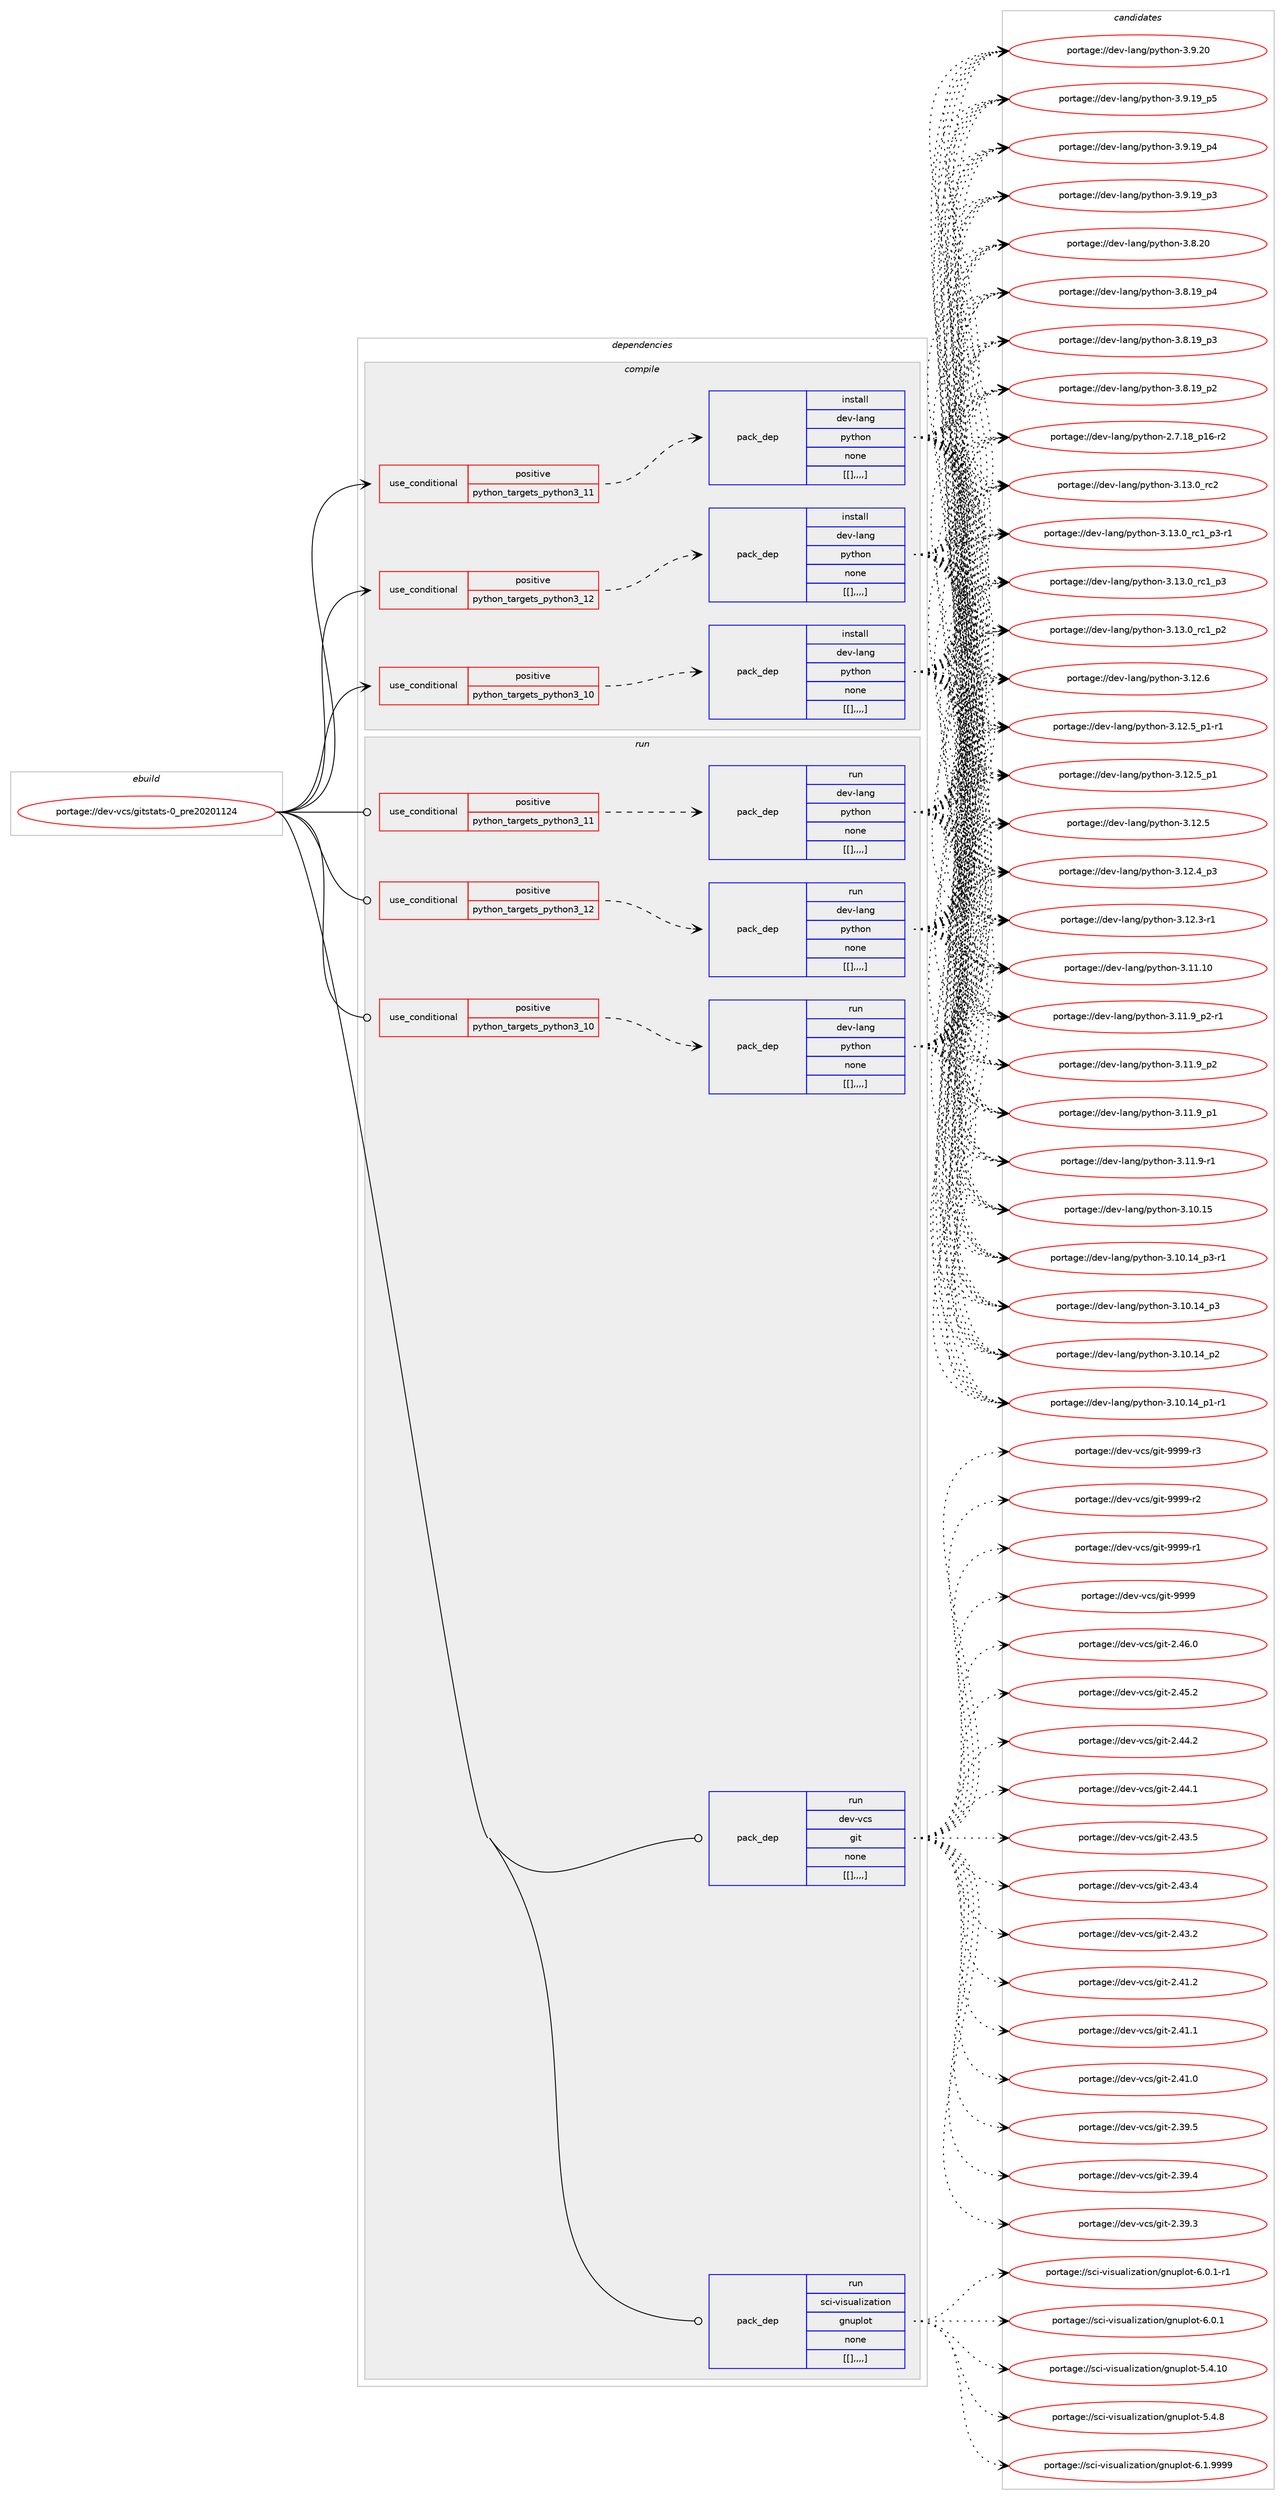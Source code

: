digraph prolog {

# *************
# Graph options
# *************

newrank=true;
concentrate=true;
compound=true;
graph [rankdir=LR,fontname=Helvetica,fontsize=10,ranksep=1.5];#, ranksep=2.5, nodesep=0.2];
edge  [arrowhead=vee];
node  [fontname=Helvetica,fontsize=10];

# **********
# The ebuild
# **********

subgraph cluster_leftcol {
color=gray;
label=<<i>ebuild</i>>;
id [label="portage://dev-vcs/gitstats-0_pre20201124", color=red, width=4, href="../dev-vcs/gitstats-0_pre20201124.svg"];
}

# ****************
# The dependencies
# ****************

subgraph cluster_midcol {
color=gray;
label=<<i>dependencies</i>>;
subgraph cluster_compile {
fillcolor="#eeeeee";
style=filled;
label=<<i>compile</i>>;
subgraph cond64344 {
dependency226435 [label=<<TABLE BORDER="0" CELLBORDER="1" CELLSPACING="0" CELLPADDING="4"><TR><TD ROWSPAN="3" CELLPADDING="10">use_conditional</TD></TR><TR><TD>positive</TD></TR><TR><TD>python_targets_python3_10</TD></TR></TABLE>>, shape=none, color=red];
subgraph pack160636 {
dependency226436 [label=<<TABLE BORDER="0" CELLBORDER="1" CELLSPACING="0" CELLPADDING="4" WIDTH="220"><TR><TD ROWSPAN="6" CELLPADDING="30">pack_dep</TD></TR><TR><TD WIDTH="110">install</TD></TR><TR><TD>dev-lang</TD></TR><TR><TD>python</TD></TR><TR><TD>none</TD></TR><TR><TD>[[],,,,]</TD></TR></TABLE>>, shape=none, color=blue];
}
dependency226435:e -> dependency226436:w [weight=20,style="dashed",arrowhead="vee"];
}
id:e -> dependency226435:w [weight=20,style="solid",arrowhead="vee"];
subgraph cond64345 {
dependency226437 [label=<<TABLE BORDER="0" CELLBORDER="1" CELLSPACING="0" CELLPADDING="4"><TR><TD ROWSPAN="3" CELLPADDING="10">use_conditional</TD></TR><TR><TD>positive</TD></TR><TR><TD>python_targets_python3_11</TD></TR></TABLE>>, shape=none, color=red];
subgraph pack160637 {
dependency226438 [label=<<TABLE BORDER="0" CELLBORDER="1" CELLSPACING="0" CELLPADDING="4" WIDTH="220"><TR><TD ROWSPAN="6" CELLPADDING="30">pack_dep</TD></TR><TR><TD WIDTH="110">install</TD></TR><TR><TD>dev-lang</TD></TR><TR><TD>python</TD></TR><TR><TD>none</TD></TR><TR><TD>[[],,,,]</TD></TR></TABLE>>, shape=none, color=blue];
}
dependency226437:e -> dependency226438:w [weight=20,style="dashed",arrowhead="vee"];
}
id:e -> dependency226437:w [weight=20,style="solid",arrowhead="vee"];
subgraph cond64346 {
dependency226439 [label=<<TABLE BORDER="0" CELLBORDER="1" CELLSPACING="0" CELLPADDING="4"><TR><TD ROWSPAN="3" CELLPADDING="10">use_conditional</TD></TR><TR><TD>positive</TD></TR><TR><TD>python_targets_python3_12</TD></TR></TABLE>>, shape=none, color=red];
subgraph pack160638 {
dependency226440 [label=<<TABLE BORDER="0" CELLBORDER="1" CELLSPACING="0" CELLPADDING="4" WIDTH="220"><TR><TD ROWSPAN="6" CELLPADDING="30">pack_dep</TD></TR><TR><TD WIDTH="110">install</TD></TR><TR><TD>dev-lang</TD></TR><TR><TD>python</TD></TR><TR><TD>none</TD></TR><TR><TD>[[],,,,]</TD></TR></TABLE>>, shape=none, color=blue];
}
dependency226439:e -> dependency226440:w [weight=20,style="dashed",arrowhead="vee"];
}
id:e -> dependency226439:w [weight=20,style="solid",arrowhead="vee"];
}
subgraph cluster_compileandrun {
fillcolor="#eeeeee";
style=filled;
label=<<i>compile and run</i>>;
}
subgraph cluster_run {
fillcolor="#eeeeee";
style=filled;
label=<<i>run</i>>;
subgraph cond64347 {
dependency226441 [label=<<TABLE BORDER="0" CELLBORDER="1" CELLSPACING="0" CELLPADDING="4"><TR><TD ROWSPAN="3" CELLPADDING="10">use_conditional</TD></TR><TR><TD>positive</TD></TR><TR><TD>python_targets_python3_10</TD></TR></TABLE>>, shape=none, color=red];
subgraph pack160639 {
dependency226442 [label=<<TABLE BORDER="0" CELLBORDER="1" CELLSPACING="0" CELLPADDING="4" WIDTH="220"><TR><TD ROWSPAN="6" CELLPADDING="30">pack_dep</TD></TR><TR><TD WIDTH="110">run</TD></TR><TR><TD>dev-lang</TD></TR><TR><TD>python</TD></TR><TR><TD>none</TD></TR><TR><TD>[[],,,,]</TD></TR></TABLE>>, shape=none, color=blue];
}
dependency226441:e -> dependency226442:w [weight=20,style="dashed",arrowhead="vee"];
}
id:e -> dependency226441:w [weight=20,style="solid",arrowhead="odot"];
subgraph cond64348 {
dependency226443 [label=<<TABLE BORDER="0" CELLBORDER="1" CELLSPACING="0" CELLPADDING="4"><TR><TD ROWSPAN="3" CELLPADDING="10">use_conditional</TD></TR><TR><TD>positive</TD></TR><TR><TD>python_targets_python3_11</TD></TR></TABLE>>, shape=none, color=red];
subgraph pack160640 {
dependency226444 [label=<<TABLE BORDER="0" CELLBORDER="1" CELLSPACING="0" CELLPADDING="4" WIDTH="220"><TR><TD ROWSPAN="6" CELLPADDING="30">pack_dep</TD></TR><TR><TD WIDTH="110">run</TD></TR><TR><TD>dev-lang</TD></TR><TR><TD>python</TD></TR><TR><TD>none</TD></TR><TR><TD>[[],,,,]</TD></TR></TABLE>>, shape=none, color=blue];
}
dependency226443:e -> dependency226444:w [weight=20,style="dashed",arrowhead="vee"];
}
id:e -> dependency226443:w [weight=20,style="solid",arrowhead="odot"];
subgraph cond64349 {
dependency226445 [label=<<TABLE BORDER="0" CELLBORDER="1" CELLSPACING="0" CELLPADDING="4"><TR><TD ROWSPAN="3" CELLPADDING="10">use_conditional</TD></TR><TR><TD>positive</TD></TR><TR><TD>python_targets_python3_12</TD></TR></TABLE>>, shape=none, color=red];
subgraph pack160641 {
dependency226446 [label=<<TABLE BORDER="0" CELLBORDER="1" CELLSPACING="0" CELLPADDING="4" WIDTH="220"><TR><TD ROWSPAN="6" CELLPADDING="30">pack_dep</TD></TR><TR><TD WIDTH="110">run</TD></TR><TR><TD>dev-lang</TD></TR><TR><TD>python</TD></TR><TR><TD>none</TD></TR><TR><TD>[[],,,,]</TD></TR></TABLE>>, shape=none, color=blue];
}
dependency226445:e -> dependency226446:w [weight=20,style="dashed",arrowhead="vee"];
}
id:e -> dependency226445:w [weight=20,style="solid",arrowhead="odot"];
subgraph pack160642 {
dependency226447 [label=<<TABLE BORDER="0" CELLBORDER="1" CELLSPACING="0" CELLPADDING="4" WIDTH="220"><TR><TD ROWSPAN="6" CELLPADDING="30">pack_dep</TD></TR><TR><TD WIDTH="110">run</TD></TR><TR><TD>dev-vcs</TD></TR><TR><TD>git</TD></TR><TR><TD>none</TD></TR><TR><TD>[[],,,,]</TD></TR></TABLE>>, shape=none, color=blue];
}
id:e -> dependency226447:w [weight=20,style="solid",arrowhead="odot"];
subgraph pack160643 {
dependency226448 [label=<<TABLE BORDER="0" CELLBORDER="1" CELLSPACING="0" CELLPADDING="4" WIDTH="220"><TR><TD ROWSPAN="6" CELLPADDING="30">pack_dep</TD></TR><TR><TD WIDTH="110">run</TD></TR><TR><TD>sci-visualization</TD></TR><TR><TD>gnuplot</TD></TR><TR><TD>none</TD></TR><TR><TD>[[],,,,]</TD></TR></TABLE>>, shape=none, color=blue];
}
id:e -> dependency226448:w [weight=20,style="solid",arrowhead="odot"];
}
}

# **************
# The candidates
# **************

subgraph cluster_choices {
rank=same;
color=gray;
label=<<i>candidates</i>>;

subgraph choice160636 {
color=black;
nodesep=1;
choice10010111845108971101034711212111610411111045514649514648951149950 [label="portage://dev-lang/python-3.13.0_rc2", color=red, width=4,href="../dev-lang/python-3.13.0_rc2.svg"];
choice1001011184510897110103471121211161041111104551464951464895114994995112514511449 [label="portage://dev-lang/python-3.13.0_rc1_p3-r1", color=red, width=4,href="../dev-lang/python-3.13.0_rc1_p3-r1.svg"];
choice100101118451089711010347112121116104111110455146495146489511499499511251 [label="portage://dev-lang/python-3.13.0_rc1_p3", color=red, width=4,href="../dev-lang/python-3.13.0_rc1_p3.svg"];
choice100101118451089711010347112121116104111110455146495146489511499499511250 [label="portage://dev-lang/python-3.13.0_rc1_p2", color=red, width=4,href="../dev-lang/python-3.13.0_rc1_p2.svg"];
choice10010111845108971101034711212111610411111045514649504654 [label="portage://dev-lang/python-3.12.6", color=red, width=4,href="../dev-lang/python-3.12.6.svg"];
choice1001011184510897110103471121211161041111104551464950465395112494511449 [label="portage://dev-lang/python-3.12.5_p1-r1", color=red, width=4,href="../dev-lang/python-3.12.5_p1-r1.svg"];
choice100101118451089711010347112121116104111110455146495046539511249 [label="portage://dev-lang/python-3.12.5_p1", color=red, width=4,href="../dev-lang/python-3.12.5_p1.svg"];
choice10010111845108971101034711212111610411111045514649504653 [label="portage://dev-lang/python-3.12.5", color=red, width=4,href="../dev-lang/python-3.12.5.svg"];
choice100101118451089711010347112121116104111110455146495046529511251 [label="portage://dev-lang/python-3.12.4_p3", color=red, width=4,href="../dev-lang/python-3.12.4_p3.svg"];
choice100101118451089711010347112121116104111110455146495046514511449 [label="portage://dev-lang/python-3.12.3-r1", color=red, width=4,href="../dev-lang/python-3.12.3-r1.svg"];
choice1001011184510897110103471121211161041111104551464949464948 [label="portage://dev-lang/python-3.11.10", color=red, width=4,href="../dev-lang/python-3.11.10.svg"];
choice1001011184510897110103471121211161041111104551464949465795112504511449 [label="portage://dev-lang/python-3.11.9_p2-r1", color=red, width=4,href="../dev-lang/python-3.11.9_p2-r1.svg"];
choice100101118451089711010347112121116104111110455146494946579511250 [label="portage://dev-lang/python-3.11.9_p2", color=red, width=4,href="../dev-lang/python-3.11.9_p2.svg"];
choice100101118451089711010347112121116104111110455146494946579511249 [label="portage://dev-lang/python-3.11.9_p1", color=red, width=4,href="../dev-lang/python-3.11.9_p1.svg"];
choice100101118451089711010347112121116104111110455146494946574511449 [label="portage://dev-lang/python-3.11.9-r1", color=red, width=4,href="../dev-lang/python-3.11.9-r1.svg"];
choice1001011184510897110103471121211161041111104551464948464953 [label="portage://dev-lang/python-3.10.15", color=red, width=4,href="../dev-lang/python-3.10.15.svg"];
choice100101118451089711010347112121116104111110455146494846495295112514511449 [label="portage://dev-lang/python-3.10.14_p3-r1", color=red, width=4,href="../dev-lang/python-3.10.14_p3-r1.svg"];
choice10010111845108971101034711212111610411111045514649484649529511251 [label="portage://dev-lang/python-3.10.14_p3", color=red, width=4,href="../dev-lang/python-3.10.14_p3.svg"];
choice10010111845108971101034711212111610411111045514649484649529511250 [label="portage://dev-lang/python-3.10.14_p2", color=red, width=4,href="../dev-lang/python-3.10.14_p2.svg"];
choice100101118451089711010347112121116104111110455146494846495295112494511449 [label="portage://dev-lang/python-3.10.14_p1-r1", color=red, width=4,href="../dev-lang/python-3.10.14_p1-r1.svg"];
choice10010111845108971101034711212111610411111045514657465048 [label="portage://dev-lang/python-3.9.20", color=red, width=4,href="../dev-lang/python-3.9.20.svg"];
choice100101118451089711010347112121116104111110455146574649579511253 [label="portage://dev-lang/python-3.9.19_p5", color=red, width=4,href="../dev-lang/python-3.9.19_p5.svg"];
choice100101118451089711010347112121116104111110455146574649579511252 [label="portage://dev-lang/python-3.9.19_p4", color=red, width=4,href="../dev-lang/python-3.9.19_p4.svg"];
choice100101118451089711010347112121116104111110455146574649579511251 [label="portage://dev-lang/python-3.9.19_p3", color=red, width=4,href="../dev-lang/python-3.9.19_p3.svg"];
choice10010111845108971101034711212111610411111045514656465048 [label="portage://dev-lang/python-3.8.20", color=red, width=4,href="../dev-lang/python-3.8.20.svg"];
choice100101118451089711010347112121116104111110455146564649579511252 [label="portage://dev-lang/python-3.8.19_p4", color=red, width=4,href="../dev-lang/python-3.8.19_p4.svg"];
choice100101118451089711010347112121116104111110455146564649579511251 [label="portage://dev-lang/python-3.8.19_p3", color=red, width=4,href="../dev-lang/python-3.8.19_p3.svg"];
choice100101118451089711010347112121116104111110455146564649579511250 [label="portage://dev-lang/python-3.8.19_p2", color=red, width=4,href="../dev-lang/python-3.8.19_p2.svg"];
choice100101118451089711010347112121116104111110455046554649569511249544511450 [label="portage://dev-lang/python-2.7.18_p16-r2", color=red, width=4,href="../dev-lang/python-2.7.18_p16-r2.svg"];
dependency226436:e -> choice10010111845108971101034711212111610411111045514649514648951149950:w [style=dotted,weight="100"];
dependency226436:e -> choice1001011184510897110103471121211161041111104551464951464895114994995112514511449:w [style=dotted,weight="100"];
dependency226436:e -> choice100101118451089711010347112121116104111110455146495146489511499499511251:w [style=dotted,weight="100"];
dependency226436:e -> choice100101118451089711010347112121116104111110455146495146489511499499511250:w [style=dotted,weight="100"];
dependency226436:e -> choice10010111845108971101034711212111610411111045514649504654:w [style=dotted,weight="100"];
dependency226436:e -> choice1001011184510897110103471121211161041111104551464950465395112494511449:w [style=dotted,weight="100"];
dependency226436:e -> choice100101118451089711010347112121116104111110455146495046539511249:w [style=dotted,weight="100"];
dependency226436:e -> choice10010111845108971101034711212111610411111045514649504653:w [style=dotted,weight="100"];
dependency226436:e -> choice100101118451089711010347112121116104111110455146495046529511251:w [style=dotted,weight="100"];
dependency226436:e -> choice100101118451089711010347112121116104111110455146495046514511449:w [style=dotted,weight="100"];
dependency226436:e -> choice1001011184510897110103471121211161041111104551464949464948:w [style=dotted,weight="100"];
dependency226436:e -> choice1001011184510897110103471121211161041111104551464949465795112504511449:w [style=dotted,weight="100"];
dependency226436:e -> choice100101118451089711010347112121116104111110455146494946579511250:w [style=dotted,weight="100"];
dependency226436:e -> choice100101118451089711010347112121116104111110455146494946579511249:w [style=dotted,weight="100"];
dependency226436:e -> choice100101118451089711010347112121116104111110455146494946574511449:w [style=dotted,weight="100"];
dependency226436:e -> choice1001011184510897110103471121211161041111104551464948464953:w [style=dotted,weight="100"];
dependency226436:e -> choice100101118451089711010347112121116104111110455146494846495295112514511449:w [style=dotted,weight="100"];
dependency226436:e -> choice10010111845108971101034711212111610411111045514649484649529511251:w [style=dotted,weight="100"];
dependency226436:e -> choice10010111845108971101034711212111610411111045514649484649529511250:w [style=dotted,weight="100"];
dependency226436:e -> choice100101118451089711010347112121116104111110455146494846495295112494511449:w [style=dotted,weight="100"];
dependency226436:e -> choice10010111845108971101034711212111610411111045514657465048:w [style=dotted,weight="100"];
dependency226436:e -> choice100101118451089711010347112121116104111110455146574649579511253:w [style=dotted,weight="100"];
dependency226436:e -> choice100101118451089711010347112121116104111110455146574649579511252:w [style=dotted,weight="100"];
dependency226436:e -> choice100101118451089711010347112121116104111110455146574649579511251:w [style=dotted,weight="100"];
dependency226436:e -> choice10010111845108971101034711212111610411111045514656465048:w [style=dotted,weight="100"];
dependency226436:e -> choice100101118451089711010347112121116104111110455146564649579511252:w [style=dotted,weight="100"];
dependency226436:e -> choice100101118451089711010347112121116104111110455146564649579511251:w [style=dotted,weight="100"];
dependency226436:e -> choice100101118451089711010347112121116104111110455146564649579511250:w [style=dotted,weight="100"];
dependency226436:e -> choice100101118451089711010347112121116104111110455046554649569511249544511450:w [style=dotted,weight="100"];
}
subgraph choice160637 {
color=black;
nodesep=1;
choice10010111845108971101034711212111610411111045514649514648951149950 [label="portage://dev-lang/python-3.13.0_rc2", color=red, width=4,href="../dev-lang/python-3.13.0_rc2.svg"];
choice1001011184510897110103471121211161041111104551464951464895114994995112514511449 [label="portage://dev-lang/python-3.13.0_rc1_p3-r1", color=red, width=4,href="../dev-lang/python-3.13.0_rc1_p3-r1.svg"];
choice100101118451089711010347112121116104111110455146495146489511499499511251 [label="portage://dev-lang/python-3.13.0_rc1_p3", color=red, width=4,href="../dev-lang/python-3.13.0_rc1_p3.svg"];
choice100101118451089711010347112121116104111110455146495146489511499499511250 [label="portage://dev-lang/python-3.13.0_rc1_p2", color=red, width=4,href="../dev-lang/python-3.13.0_rc1_p2.svg"];
choice10010111845108971101034711212111610411111045514649504654 [label="portage://dev-lang/python-3.12.6", color=red, width=4,href="../dev-lang/python-3.12.6.svg"];
choice1001011184510897110103471121211161041111104551464950465395112494511449 [label="portage://dev-lang/python-3.12.5_p1-r1", color=red, width=4,href="../dev-lang/python-3.12.5_p1-r1.svg"];
choice100101118451089711010347112121116104111110455146495046539511249 [label="portage://dev-lang/python-3.12.5_p1", color=red, width=4,href="../dev-lang/python-3.12.5_p1.svg"];
choice10010111845108971101034711212111610411111045514649504653 [label="portage://dev-lang/python-3.12.5", color=red, width=4,href="../dev-lang/python-3.12.5.svg"];
choice100101118451089711010347112121116104111110455146495046529511251 [label="portage://dev-lang/python-3.12.4_p3", color=red, width=4,href="../dev-lang/python-3.12.4_p3.svg"];
choice100101118451089711010347112121116104111110455146495046514511449 [label="portage://dev-lang/python-3.12.3-r1", color=red, width=4,href="../dev-lang/python-3.12.3-r1.svg"];
choice1001011184510897110103471121211161041111104551464949464948 [label="portage://dev-lang/python-3.11.10", color=red, width=4,href="../dev-lang/python-3.11.10.svg"];
choice1001011184510897110103471121211161041111104551464949465795112504511449 [label="portage://dev-lang/python-3.11.9_p2-r1", color=red, width=4,href="../dev-lang/python-3.11.9_p2-r1.svg"];
choice100101118451089711010347112121116104111110455146494946579511250 [label="portage://dev-lang/python-3.11.9_p2", color=red, width=4,href="../dev-lang/python-3.11.9_p2.svg"];
choice100101118451089711010347112121116104111110455146494946579511249 [label="portage://dev-lang/python-3.11.9_p1", color=red, width=4,href="../dev-lang/python-3.11.9_p1.svg"];
choice100101118451089711010347112121116104111110455146494946574511449 [label="portage://dev-lang/python-3.11.9-r1", color=red, width=4,href="../dev-lang/python-3.11.9-r1.svg"];
choice1001011184510897110103471121211161041111104551464948464953 [label="portage://dev-lang/python-3.10.15", color=red, width=4,href="../dev-lang/python-3.10.15.svg"];
choice100101118451089711010347112121116104111110455146494846495295112514511449 [label="portage://dev-lang/python-3.10.14_p3-r1", color=red, width=4,href="../dev-lang/python-3.10.14_p3-r1.svg"];
choice10010111845108971101034711212111610411111045514649484649529511251 [label="portage://dev-lang/python-3.10.14_p3", color=red, width=4,href="../dev-lang/python-3.10.14_p3.svg"];
choice10010111845108971101034711212111610411111045514649484649529511250 [label="portage://dev-lang/python-3.10.14_p2", color=red, width=4,href="../dev-lang/python-3.10.14_p2.svg"];
choice100101118451089711010347112121116104111110455146494846495295112494511449 [label="portage://dev-lang/python-3.10.14_p1-r1", color=red, width=4,href="../dev-lang/python-3.10.14_p1-r1.svg"];
choice10010111845108971101034711212111610411111045514657465048 [label="portage://dev-lang/python-3.9.20", color=red, width=4,href="../dev-lang/python-3.9.20.svg"];
choice100101118451089711010347112121116104111110455146574649579511253 [label="portage://dev-lang/python-3.9.19_p5", color=red, width=4,href="../dev-lang/python-3.9.19_p5.svg"];
choice100101118451089711010347112121116104111110455146574649579511252 [label="portage://dev-lang/python-3.9.19_p4", color=red, width=4,href="../dev-lang/python-3.9.19_p4.svg"];
choice100101118451089711010347112121116104111110455146574649579511251 [label="portage://dev-lang/python-3.9.19_p3", color=red, width=4,href="../dev-lang/python-3.9.19_p3.svg"];
choice10010111845108971101034711212111610411111045514656465048 [label="portage://dev-lang/python-3.8.20", color=red, width=4,href="../dev-lang/python-3.8.20.svg"];
choice100101118451089711010347112121116104111110455146564649579511252 [label="portage://dev-lang/python-3.8.19_p4", color=red, width=4,href="../dev-lang/python-3.8.19_p4.svg"];
choice100101118451089711010347112121116104111110455146564649579511251 [label="portage://dev-lang/python-3.8.19_p3", color=red, width=4,href="../dev-lang/python-3.8.19_p3.svg"];
choice100101118451089711010347112121116104111110455146564649579511250 [label="portage://dev-lang/python-3.8.19_p2", color=red, width=4,href="../dev-lang/python-3.8.19_p2.svg"];
choice100101118451089711010347112121116104111110455046554649569511249544511450 [label="portage://dev-lang/python-2.7.18_p16-r2", color=red, width=4,href="../dev-lang/python-2.7.18_p16-r2.svg"];
dependency226438:e -> choice10010111845108971101034711212111610411111045514649514648951149950:w [style=dotted,weight="100"];
dependency226438:e -> choice1001011184510897110103471121211161041111104551464951464895114994995112514511449:w [style=dotted,weight="100"];
dependency226438:e -> choice100101118451089711010347112121116104111110455146495146489511499499511251:w [style=dotted,weight="100"];
dependency226438:e -> choice100101118451089711010347112121116104111110455146495146489511499499511250:w [style=dotted,weight="100"];
dependency226438:e -> choice10010111845108971101034711212111610411111045514649504654:w [style=dotted,weight="100"];
dependency226438:e -> choice1001011184510897110103471121211161041111104551464950465395112494511449:w [style=dotted,weight="100"];
dependency226438:e -> choice100101118451089711010347112121116104111110455146495046539511249:w [style=dotted,weight="100"];
dependency226438:e -> choice10010111845108971101034711212111610411111045514649504653:w [style=dotted,weight="100"];
dependency226438:e -> choice100101118451089711010347112121116104111110455146495046529511251:w [style=dotted,weight="100"];
dependency226438:e -> choice100101118451089711010347112121116104111110455146495046514511449:w [style=dotted,weight="100"];
dependency226438:e -> choice1001011184510897110103471121211161041111104551464949464948:w [style=dotted,weight="100"];
dependency226438:e -> choice1001011184510897110103471121211161041111104551464949465795112504511449:w [style=dotted,weight="100"];
dependency226438:e -> choice100101118451089711010347112121116104111110455146494946579511250:w [style=dotted,weight="100"];
dependency226438:e -> choice100101118451089711010347112121116104111110455146494946579511249:w [style=dotted,weight="100"];
dependency226438:e -> choice100101118451089711010347112121116104111110455146494946574511449:w [style=dotted,weight="100"];
dependency226438:e -> choice1001011184510897110103471121211161041111104551464948464953:w [style=dotted,weight="100"];
dependency226438:e -> choice100101118451089711010347112121116104111110455146494846495295112514511449:w [style=dotted,weight="100"];
dependency226438:e -> choice10010111845108971101034711212111610411111045514649484649529511251:w [style=dotted,weight="100"];
dependency226438:e -> choice10010111845108971101034711212111610411111045514649484649529511250:w [style=dotted,weight="100"];
dependency226438:e -> choice100101118451089711010347112121116104111110455146494846495295112494511449:w [style=dotted,weight="100"];
dependency226438:e -> choice10010111845108971101034711212111610411111045514657465048:w [style=dotted,weight="100"];
dependency226438:e -> choice100101118451089711010347112121116104111110455146574649579511253:w [style=dotted,weight="100"];
dependency226438:e -> choice100101118451089711010347112121116104111110455146574649579511252:w [style=dotted,weight="100"];
dependency226438:e -> choice100101118451089711010347112121116104111110455146574649579511251:w [style=dotted,weight="100"];
dependency226438:e -> choice10010111845108971101034711212111610411111045514656465048:w [style=dotted,weight="100"];
dependency226438:e -> choice100101118451089711010347112121116104111110455146564649579511252:w [style=dotted,weight="100"];
dependency226438:e -> choice100101118451089711010347112121116104111110455146564649579511251:w [style=dotted,weight="100"];
dependency226438:e -> choice100101118451089711010347112121116104111110455146564649579511250:w [style=dotted,weight="100"];
dependency226438:e -> choice100101118451089711010347112121116104111110455046554649569511249544511450:w [style=dotted,weight="100"];
}
subgraph choice160638 {
color=black;
nodesep=1;
choice10010111845108971101034711212111610411111045514649514648951149950 [label="portage://dev-lang/python-3.13.0_rc2", color=red, width=4,href="../dev-lang/python-3.13.0_rc2.svg"];
choice1001011184510897110103471121211161041111104551464951464895114994995112514511449 [label="portage://dev-lang/python-3.13.0_rc1_p3-r1", color=red, width=4,href="../dev-lang/python-3.13.0_rc1_p3-r1.svg"];
choice100101118451089711010347112121116104111110455146495146489511499499511251 [label="portage://dev-lang/python-3.13.0_rc1_p3", color=red, width=4,href="../dev-lang/python-3.13.0_rc1_p3.svg"];
choice100101118451089711010347112121116104111110455146495146489511499499511250 [label="portage://dev-lang/python-3.13.0_rc1_p2", color=red, width=4,href="../dev-lang/python-3.13.0_rc1_p2.svg"];
choice10010111845108971101034711212111610411111045514649504654 [label="portage://dev-lang/python-3.12.6", color=red, width=4,href="../dev-lang/python-3.12.6.svg"];
choice1001011184510897110103471121211161041111104551464950465395112494511449 [label="portage://dev-lang/python-3.12.5_p1-r1", color=red, width=4,href="../dev-lang/python-3.12.5_p1-r1.svg"];
choice100101118451089711010347112121116104111110455146495046539511249 [label="portage://dev-lang/python-3.12.5_p1", color=red, width=4,href="../dev-lang/python-3.12.5_p1.svg"];
choice10010111845108971101034711212111610411111045514649504653 [label="portage://dev-lang/python-3.12.5", color=red, width=4,href="../dev-lang/python-3.12.5.svg"];
choice100101118451089711010347112121116104111110455146495046529511251 [label="portage://dev-lang/python-3.12.4_p3", color=red, width=4,href="../dev-lang/python-3.12.4_p3.svg"];
choice100101118451089711010347112121116104111110455146495046514511449 [label="portage://dev-lang/python-3.12.3-r1", color=red, width=4,href="../dev-lang/python-3.12.3-r1.svg"];
choice1001011184510897110103471121211161041111104551464949464948 [label="portage://dev-lang/python-3.11.10", color=red, width=4,href="../dev-lang/python-3.11.10.svg"];
choice1001011184510897110103471121211161041111104551464949465795112504511449 [label="portage://dev-lang/python-3.11.9_p2-r1", color=red, width=4,href="../dev-lang/python-3.11.9_p2-r1.svg"];
choice100101118451089711010347112121116104111110455146494946579511250 [label="portage://dev-lang/python-3.11.9_p2", color=red, width=4,href="../dev-lang/python-3.11.9_p2.svg"];
choice100101118451089711010347112121116104111110455146494946579511249 [label="portage://dev-lang/python-3.11.9_p1", color=red, width=4,href="../dev-lang/python-3.11.9_p1.svg"];
choice100101118451089711010347112121116104111110455146494946574511449 [label="portage://dev-lang/python-3.11.9-r1", color=red, width=4,href="../dev-lang/python-3.11.9-r1.svg"];
choice1001011184510897110103471121211161041111104551464948464953 [label="portage://dev-lang/python-3.10.15", color=red, width=4,href="../dev-lang/python-3.10.15.svg"];
choice100101118451089711010347112121116104111110455146494846495295112514511449 [label="portage://dev-lang/python-3.10.14_p3-r1", color=red, width=4,href="../dev-lang/python-3.10.14_p3-r1.svg"];
choice10010111845108971101034711212111610411111045514649484649529511251 [label="portage://dev-lang/python-3.10.14_p3", color=red, width=4,href="../dev-lang/python-3.10.14_p3.svg"];
choice10010111845108971101034711212111610411111045514649484649529511250 [label="portage://dev-lang/python-3.10.14_p2", color=red, width=4,href="../dev-lang/python-3.10.14_p2.svg"];
choice100101118451089711010347112121116104111110455146494846495295112494511449 [label="portage://dev-lang/python-3.10.14_p1-r1", color=red, width=4,href="../dev-lang/python-3.10.14_p1-r1.svg"];
choice10010111845108971101034711212111610411111045514657465048 [label="portage://dev-lang/python-3.9.20", color=red, width=4,href="../dev-lang/python-3.9.20.svg"];
choice100101118451089711010347112121116104111110455146574649579511253 [label="portage://dev-lang/python-3.9.19_p5", color=red, width=4,href="../dev-lang/python-3.9.19_p5.svg"];
choice100101118451089711010347112121116104111110455146574649579511252 [label="portage://dev-lang/python-3.9.19_p4", color=red, width=4,href="../dev-lang/python-3.9.19_p4.svg"];
choice100101118451089711010347112121116104111110455146574649579511251 [label="portage://dev-lang/python-3.9.19_p3", color=red, width=4,href="../dev-lang/python-3.9.19_p3.svg"];
choice10010111845108971101034711212111610411111045514656465048 [label="portage://dev-lang/python-3.8.20", color=red, width=4,href="../dev-lang/python-3.8.20.svg"];
choice100101118451089711010347112121116104111110455146564649579511252 [label="portage://dev-lang/python-3.8.19_p4", color=red, width=4,href="../dev-lang/python-3.8.19_p4.svg"];
choice100101118451089711010347112121116104111110455146564649579511251 [label="portage://dev-lang/python-3.8.19_p3", color=red, width=4,href="../dev-lang/python-3.8.19_p3.svg"];
choice100101118451089711010347112121116104111110455146564649579511250 [label="portage://dev-lang/python-3.8.19_p2", color=red, width=4,href="../dev-lang/python-3.8.19_p2.svg"];
choice100101118451089711010347112121116104111110455046554649569511249544511450 [label="portage://dev-lang/python-2.7.18_p16-r2", color=red, width=4,href="../dev-lang/python-2.7.18_p16-r2.svg"];
dependency226440:e -> choice10010111845108971101034711212111610411111045514649514648951149950:w [style=dotted,weight="100"];
dependency226440:e -> choice1001011184510897110103471121211161041111104551464951464895114994995112514511449:w [style=dotted,weight="100"];
dependency226440:e -> choice100101118451089711010347112121116104111110455146495146489511499499511251:w [style=dotted,weight="100"];
dependency226440:e -> choice100101118451089711010347112121116104111110455146495146489511499499511250:w [style=dotted,weight="100"];
dependency226440:e -> choice10010111845108971101034711212111610411111045514649504654:w [style=dotted,weight="100"];
dependency226440:e -> choice1001011184510897110103471121211161041111104551464950465395112494511449:w [style=dotted,weight="100"];
dependency226440:e -> choice100101118451089711010347112121116104111110455146495046539511249:w [style=dotted,weight="100"];
dependency226440:e -> choice10010111845108971101034711212111610411111045514649504653:w [style=dotted,weight="100"];
dependency226440:e -> choice100101118451089711010347112121116104111110455146495046529511251:w [style=dotted,weight="100"];
dependency226440:e -> choice100101118451089711010347112121116104111110455146495046514511449:w [style=dotted,weight="100"];
dependency226440:e -> choice1001011184510897110103471121211161041111104551464949464948:w [style=dotted,weight="100"];
dependency226440:e -> choice1001011184510897110103471121211161041111104551464949465795112504511449:w [style=dotted,weight="100"];
dependency226440:e -> choice100101118451089711010347112121116104111110455146494946579511250:w [style=dotted,weight="100"];
dependency226440:e -> choice100101118451089711010347112121116104111110455146494946579511249:w [style=dotted,weight="100"];
dependency226440:e -> choice100101118451089711010347112121116104111110455146494946574511449:w [style=dotted,weight="100"];
dependency226440:e -> choice1001011184510897110103471121211161041111104551464948464953:w [style=dotted,weight="100"];
dependency226440:e -> choice100101118451089711010347112121116104111110455146494846495295112514511449:w [style=dotted,weight="100"];
dependency226440:e -> choice10010111845108971101034711212111610411111045514649484649529511251:w [style=dotted,weight="100"];
dependency226440:e -> choice10010111845108971101034711212111610411111045514649484649529511250:w [style=dotted,weight="100"];
dependency226440:e -> choice100101118451089711010347112121116104111110455146494846495295112494511449:w [style=dotted,weight="100"];
dependency226440:e -> choice10010111845108971101034711212111610411111045514657465048:w [style=dotted,weight="100"];
dependency226440:e -> choice100101118451089711010347112121116104111110455146574649579511253:w [style=dotted,weight="100"];
dependency226440:e -> choice100101118451089711010347112121116104111110455146574649579511252:w [style=dotted,weight="100"];
dependency226440:e -> choice100101118451089711010347112121116104111110455146574649579511251:w [style=dotted,weight="100"];
dependency226440:e -> choice10010111845108971101034711212111610411111045514656465048:w [style=dotted,weight="100"];
dependency226440:e -> choice100101118451089711010347112121116104111110455146564649579511252:w [style=dotted,weight="100"];
dependency226440:e -> choice100101118451089711010347112121116104111110455146564649579511251:w [style=dotted,weight="100"];
dependency226440:e -> choice100101118451089711010347112121116104111110455146564649579511250:w [style=dotted,weight="100"];
dependency226440:e -> choice100101118451089711010347112121116104111110455046554649569511249544511450:w [style=dotted,weight="100"];
}
subgraph choice160639 {
color=black;
nodesep=1;
choice10010111845108971101034711212111610411111045514649514648951149950 [label="portage://dev-lang/python-3.13.0_rc2", color=red, width=4,href="../dev-lang/python-3.13.0_rc2.svg"];
choice1001011184510897110103471121211161041111104551464951464895114994995112514511449 [label="portage://dev-lang/python-3.13.0_rc1_p3-r1", color=red, width=4,href="../dev-lang/python-3.13.0_rc1_p3-r1.svg"];
choice100101118451089711010347112121116104111110455146495146489511499499511251 [label="portage://dev-lang/python-3.13.0_rc1_p3", color=red, width=4,href="../dev-lang/python-3.13.0_rc1_p3.svg"];
choice100101118451089711010347112121116104111110455146495146489511499499511250 [label="portage://dev-lang/python-3.13.0_rc1_p2", color=red, width=4,href="../dev-lang/python-3.13.0_rc1_p2.svg"];
choice10010111845108971101034711212111610411111045514649504654 [label="portage://dev-lang/python-3.12.6", color=red, width=4,href="../dev-lang/python-3.12.6.svg"];
choice1001011184510897110103471121211161041111104551464950465395112494511449 [label="portage://dev-lang/python-3.12.5_p1-r1", color=red, width=4,href="../dev-lang/python-3.12.5_p1-r1.svg"];
choice100101118451089711010347112121116104111110455146495046539511249 [label="portage://dev-lang/python-3.12.5_p1", color=red, width=4,href="../dev-lang/python-3.12.5_p1.svg"];
choice10010111845108971101034711212111610411111045514649504653 [label="portage://dev-lang/python-3.12.5", color=red, width=4,href="../dev-lang/python-3.12.5.svg"];
choice100101118451089711010347112121116104111110455146495046529511251 [label="portage://dev-lang/python-3.12.4_p3", color=red, width=4,href="../dev-lang/python-3.12.4_p3.svg"];
choice100101118451089711010347112121116104111110455146495046514511449 [label="portage://dev-lang/python-3.12.3-r1", color=red, width=4,href="../dev-lang/python-3.12.3-r1.svg"];
choice1001011184510897110103471121211161041111104551464949464948 [label="portage://dev-lang/python-3.11.10", color=red, width=4,href="../dev-lang/python-3.11.10.svg"];
choice1001011184510897110103471121211161041111104551464949465795112504511449 [label="portage://dev-lang/python-3.11.9_p2-r1", color=red, width=4,href="../dev-lang/python-3.11.9_p2-r1.svg"];
choice100101118451089711010347112121116104111110455146494946579511250 [label="portage://dev-lang/python-3.11.9_p2", color=red, width=4,href="../dev-lang/python-3.11.9_p2.svg"];
choice100101118451089711010347112121116104111110455146494946579511249 [label="portage://dev-lang/python-3.11.9_p1", color=red, width=4,href="../dev-lang/python-3.11.9_p1.svg"];
choice100101118451089711010347112121116104111110455146494946574511449 [label="portage://dev-lang/python-3.11.9-r1", color=red, width=4,href="../dev-lang/python-3.11.9-r1.svg"];
choice1001011184510897110103471121211161041111104551464948464953 [label="portage://dev-lang/python-3.10.15", color=red, width=4,href="../dev-lang/python-3.10.15.svg"];
choice100101118451089711010347112121116104111110455146494846495295112514511449 [label="portage://dev-lang/python-3.10.14_p3-r1", color=red, width=4,href="../dev-lang/python-3.10.14_p3-r1.svg"];
choice10010111845108971101034711212111610411111045514649484649529511251 [label="portage://dev-lang/python-3.10.14_p3", color=red, width=4,href="../dev-lang/python-3.10.14_p3.svg"];
choice10010111845108971101034711212111610411111045514649484649529511250 [label="portage://dev-lang/python-3.10.14_p2", color=red, width=4,href="../dev-lang/python-3.10.14_p2.svg"];
choice100101118451089711010347112121116104111110455146494846495295112494511449 [label="portage://dev-lang/python-3.10.14_p1-r1", color=red, width=4,href="../dev-lang/python-3.10.14_p1-r1.svg"];
choice10010111845108971101034711212111610411111045514657465048 [label="portage://dev-lang/python-3.9.20", color=red, width=4,href="../dev-lang/python-3.9.20.svg"];
choice100101118451089711010347112121116104111110455146574649579511253 [label="portage://dev-lang/python-3.9.19_p5", color=red, width=4,href="../dev-lang/python-3.9.19_p5.svg"];
choice100101118451089711010347112121116104111110455146574649579511252 [label="portage://dev-lang/python-3.9.19_p4", color=red, width=4,href="../dev-lang/python-3.9.19_p4.svg"];
choice100101118451089711010347112121116104111110455146574649579511251 [label="portage://dev-lang/python-3.9.19_p3", color=red, width=4,href="../dev-lang/python-3.9.19_p3.svg"];
choice10010111845108971101034711212111610411111045514656465048 [label="portage://dev-lang/python-3.8.20", color=red, width=4,href="../dev-lang/python-3.8.20.svg"];
choice100101118451089711010347112121116104111110455146564649579511252 [label="portage://dev-lang/python-3.8.19_p4", color=red, width=4,href="../dev-lang/python-3.8.19_p4.svg"];
choice100101118451089711010347112121116104111110455146564649579511251 [label="portage://dev-lang/python-3.8.19_p3", color=red, width=4,href="../dev-lang/python-3.8.19_p3.svg"];
choice100101118451089711010347112121116104111110455146564649579511250 [label="portage://dev-lang/python-3.8.19_p2", color=red, width=4,href="../dev-lang/python-3.8.19_p2.svg"];
choice100101118451089711010347112121116104111110455046554649569511249544511450 [label="portage://dev-lang/python-2.7.18_p16-r2", color=red, width=4,href="../dev-lang/python-2.7.18_p16-r2.svg"];
dependency226442:e -> choice10010111845108971101034711212111610411111045514649514648951149950:w [style=dotted,weight="100"];
dependency226442:e -> choice1001011184510897110103471121211161041111104551464951464895114994995112514511449:w [style=dotted,weight="100"];
dependency226442:e -> choice100101118451089711010347112121116104111110455146495146489511499499511251:w [style=dotted,weight="100"];
dependency226442:e -> choice100101118451089711010347112121116104111110455146495146489511499499511250:w [style=dotted,weight="100"];
dependency226442:e -> choice10010111845108971101034711212111610411111045514649504654:w [style=dotted,weight="100"];
dependency226442:e -> choice1001011184510897110103471121211161041111104551464950465395112494511449:w [style=dotted,weight="100"];
dependency226442:e -> choice100101118451089711010347112121116104111110455146495046539511249:w [style=dotted,weight="100"];
dependency226442:e -> choice10010111845108971101034711212111610411111045514649504653:w [style=dotted,weight="100"];
dependency226442:e -> choice100101118451089711010347112121116104111110455146495046529511251:w [style=dotted,weight="100"];
dependency226442:e -> choice100101118451089711010347112121116104111110455146495046514511449:w [style=dotted,weight="100"];
dependency226442:e -> choice1001011184510897110103471121211161041111104551464949464948:w [style=dotted,weight="100"];
dependency226442:e -> choice1001011184510897110103471121211161041111104551464949465795112504511449:w [style=dotted,weight="100"];
dependency226442:e -> choice100101118451089711010347112121116104111110455146494946579511250:w [style=dotted,weight="100"];
dependency226442:e -> choice100101118451089711010347112121116104111110455146494946579511249:w [style=dotted,weight="100"];
dependency226442:e -> choice100101118451089711010347112121116104111110455146494946574511449:w [style=dotted,weight="100"];
dependency226442:e -> choice1001011184510897110103471121211161041111104551464948464953:w [style=dotted,weight="100"];
dependency226442:e -> choice100101118451089711010347112121116104111110455146494846495295112514511449:w [style=dotted,weight="100"];
dependency226442:e -> choice10010111845108971101034711212111610411111045514649484649529511251:w [style=dotted,weight="100"];
dependency226442:e -> choice10010111845108971101034711212111610411111045514649484649529511250:w [style=dotted,weight="100"];
dependency226442:e -> choice100101118451089711010347112121116104111110455146494846495295112494511449:w [style=dotted,weight="100"];
dependency226442:e -> choice10010111845108971101034711212111610411111045514657465048:w [style=dotted,weight="100"];
dependency226442:e -> choice100101118451089711010347112121116104111110455146574649579511253:w [style=dotted,weight="100"];
dependency226442:e -> choice100101118451089711010347112121116104111110455146574649579511252:w [style=dotted,weight="100"];
dependency226442:e -> choice100101118451089711010347112121116104111110455146574649579511251:w [style=dotted,weight="100"];
dependency226442:e -> choice10010111845108971101034711212111610411111045514656465048:w [style=dotted,weight="100"];
dependency226442:e -> choice100101118451089711010347112121116104111110455146564649579511252:w [style=dotted,weight="100"];
dependency226442:e -> choice100101118451089711010347112121116104111110455146564649579511251:w [style=dotted,weight="100"];
dependency226442:e -> choice100101118451089711010347112121116104111110455146564649579511250:w [style=dotted,weight="100"];
dependency226442:e -> choice100101118451089711010347112121116104111110455046554649569511249544511450:w [style=dotted,weight="100"];
}
subgraph choice160640 {
color=black;
nodesep=1;
choice10010111845108971101034711212111610411111045514649514648951149950 [label="portage://dev-lang/python-3.13.0_rc2", color=red, width=4,href="../dev-lang/python-3.13.0_rc2.svg"];
choice1001011184510897110103471121211161041111104551464951464895114994995112514511449 [label="portage://dev-lang/python-3.13.0_rc1_p3-r1", color=red, width=4,href="../dev-lang/python-3.13.0_rc1_p3-r1.svg"];
choice100101118451089711010347112121116104111110455146495146489511499499511251 [label="portage://dev-lang/python-3.13.0_rc1_p3", color=red, width=4,href="../dev-lang/python-3.13.0_rc1_p3.svg"];
choice100101118451089711010347112121116104111110455146495146489511499499511250 [label="portage://dev-lang/python-3.13.0_rc1_p2", color=red, width=4,href="../dev-lang/python-3.13.0_rc1_p2.svg"];
choice10010111845108971101034711212111610411111045514649504654 [label="portage://dev-lang/python-3.12.6", color=red, width=4,href="../dev-lang/python-3.12.6.svg"];
choice1001011184510897110103471121211161041111104551464950465395112494511449 [label="portage://dev-lang/python-3.12.5_p1-r1", color=red, width=4,href="../dev-lang/python-3.12.5_p1-r1.svg"];
choice100101118451089711010347112121116104111110455146495046539511249 [label="portage://dev-lang/python-3.12.5_p1", color=red, width=4,href="../dev-lang/python-3.12.5_p1.svg"];
choice10010111845108971101034711212111610411111045514649504653 [label="portage://dev-lang/python-3.12.5", color=red, width=4,href="../dev-lang/python-3.12.5.svg"];
choice100101118451089711010347112121116104111110455146495046529511251 [label="portage://dev-lang/python-3.12.4_p3", color=red, width=4,href="../dev-lang/python-3.12.4_p3.svg"];
choice100101118451089711010347112121116104111110455146495046514511449 [label="portage://dev-lang/python-3.12.3-r1", color=red, width=4,href="../dev-lang/python-3.12.3-r1.svg"];
choice1001011184510897110103471121211161041111104551464949464948 [label="portage://dev-lang/python-3.11.10", color=red, width=4,href="../dev-lang/python-3.11.10.svg"];
choice1001011184510897110103471121211161041111104551464949465795112504511449 [label="portage://dev-lang/python-3.11.9_p2-r1", color=red, width=4,href="../dev-lang/python-3.11.9_p2-r1.svg"];
choice100101118451089711010347112121116104111110455146494946579511250 [label="portage://dev-lang/python-3.11.9_p2", color=red, width=4,href="../dev-lang/python-3.11.9_p2.svg"];
choice100101118451089711010347112121116104111110455146494946579511249 [label="portage://dev-lang/python-3.11.9_p1", color=red, width=4,href="../dev-lang/python-3.11.9_p1.svg"];
choice100101118451089711010347112121116104111110455146494946574511449 [label="portage://dev-lang/python-3.11.9-r1", color=red, width=4,href="../dev-lang/python-3.11.9-r1.svg"];
choice1001011184510897110103471121211161041111104551464948464953 [label="portage://dev-lang/python-3.10.15", color=red, width=4,href="../dev-lang/python-3.10.15.svg"];
choice100101118451089711010347112121116104111110455146494846495295112514511449 [label="portage://dev-lang/python-3.10.14_p3-r1", color=red, width=4,href="../dev-lang/python-3.10.14_p3-r1.svg"];
choice10010111845108971101034711212111610411111045514649484649529511251 [label="portage://dev-lang/python-3.10.14_p3", color=red, width=4,href="../dev-lang/python-3.10.14_p3.svg"];
choice10010111845108971101034711212111610411111045514649484649529511250 [label="portage://dev-lang/python-3.10.14_p2", color=red, width=4,href="../dev-lang/python-3.10.14_p2.svg"];
choice100101118451089711010347112121116104111110455146494846495295112494511449 [label="portage://dev-lang/python-3.10.14_p1-r1", color=red, width=4,href="../dev-lang/python-3.10.14_p1-r1.svg"];
choice10010111845108971101034711212111610411111045514657465048 [label="portage://dev-lang/python-3.9.20", color=red, width=4,href="../dev-lang/python-3.9.20.svg"];
choice100101118451089711010347112121116104111110455146574649579511253 [label="portage://dev-lang/python-3.9.19_p5", color=red, width=4,href="../dev-lang/python-3.9.19_p5.svg"];
choice100101118451089711010347112121116104111110455146574649579511252 [label="portage://dev-lang/python-3.9.19_p4", color=red, width=4,href="../dev-lang/python-3.9.19_p4.svg"];
choice100101118451089711010347112121116104111110455146574649579511251 [label="portage://dev-lang/python-3.9.19_p3", color=red, width=4,href="../dev-lang/python-3.9.19_p3.svg"];
choice10010111845108971101034711212111610411111045514656465048 [label="portage://dev-lang/python-3.8.20", color=red, width=4,href="../dev-lang/python-3.8.20.svg"];
choice100101118451089711010347112121116104111110455146564649579511252 [label="portage://dev-lang/python-3.8.19_p4", color=red, width=4,href="../dev-lang/python-3.8.19_p4.svg"];
choice100101118451089711010347112121116104111110455146564649579511251 [label="portage://dev-lang/python-3.8.19_p3", color=red, width=4,href="../dev-lang/python-3.8.19_p3.svg"];
choice100101118451089711010347112121116104111110455146564649579511250 [label="portage://dev-lang/python-3.8.19_p2", color=red, width=4,href="../dev-lang/python-3.8.19_p2.svg"];
choice100101118451089711010347112121116104111110455046554649569511249544511450 [label="portage://dev-lang/python-2.7.18_p16-r2", color=red, width=4,href="../dev-lang/python-2.7.18_p16-r2.svg"];
dependency226444:e -> choice10010111845108971101034711212111610411111045514649514648951149950:w [style=dotted,weight="100"];
dependency226444:e -> choice1001011184510897110103471121211161041111104551464951464895114994995112514511449:w [style=dotted,weight="100"];
dependency226444:e -> choice100101118451089711010347112121116104111110455146495146489511499499511251:w [style=dotted,weight="100"];
dependency226444:e -> choice100101118451089711010347112121116104111110455146495146489511499499511250:w [style=dotted,weight="100"];
dependency226444:e -> choice10010111845108971101034711212111610411111045514649504654:w [style=dotted,weight="100"];
dependency226444:e -> choice1001011184510897110103471121211161041111104551464950465395112494511449:w [style=dotted,weight="100"];
dependency226444:e -> choice100101118451089711010347112121116104111110455146495046539511249:w [style=dotted,weight="100"];
dependency226444:e -> choice10010111845108971101034711212111610411111045514649504653:w [style=dotted,weight="100"];
dependency226444:e -> choice100101118451089711010347112121116104111110455146495046529511251:w [style=dotted,weight="100"];
dependency226444:e -> choice100101118451089711010347112121116104111110455146495046514511449:w [style=dotted,weight="100"];
dependency226444:e -> choice1001011184510897110103471121211161041111104551464949464948:w [style=dotted,weight="100"];
dependency226444:e -> choice1001011184510897110103471121211161041111104551464949465795112504511449:w [style=dotted,weight="100"];
dependency226444:e -> choice100101118451089711010347112121116104111110455146494946579511250:w [style=dotted,weight="100"];
dependency226444:e -> choice100101118451089711010347112121116104111110455146494946579511249:w [style=dotted,weight="100"];
dependency226444:e -> choice100101118451089711010347112121116104111110455146494946574511449:w [style=dotted,weight="100"];
dependency226444:e -> choice1001011184510897110103471121211161041111104551464948464953:w [style=dotted,weight="100"];
dependency226444:e -> choice100101118451089711010347112121116104111110455146494846495295112514511449:w [style=dotted,weight="100"];
dependency226444:e -> choice10010111845108971101034711212111610411111045514649484649529511251:w [style=dotted,weight="100"];
dependency226444:e -> choice10010111845108971101034711212111610411111045514649484649529511250:w [style=dotted,weight="100"];
dependency226444:e -> choice100101118451089711010347112121116104111110455146494846495295112494511449:w [style=dotted,weight="100"];
dependency226444:e -> choice10010111845108971101034711212111610411111045514657465048:w [style=dotted,weight="100"];
dependency226444:e -> choice100101118451089711010347112121116104111110455146574649579511253:w [style=dotted,weight="100"];
dependency226444:e -> choice100101118451089711010347112121116104111110455146574649579511252:w [style=dotted,weight="100"];
dependency226444:e -> choice100101118451089711010347112121116104111110455146574649579511251:w [style=dotted,weight="100"];
dependency226444:e -> choice10010111845108971101034711212111610411111045514656465048:w [style=dotted,weight="100"];
dependency226444:e -> choice100101118451089711010347112121116104111110455146564649579511252:w [style=dotted,weight="100"];
dependency226444:e -> choice100101118451089711010347112121116104111110455146564649579511251:w [style=dotted,weight="100"];
dependency226444:e -> choice100101118451089711010347112121116104111110455146564649579511250:w [style=dotted,weight="100"];
dependency226444:e -> choice100101118451089711010347112121116104111110455046554649569511249544511450:w [style=dotted,weight="100"];
}
subgraph choice160641 {
color=black;
nodesep=1;
choice10010111845108971101034711212111610411111045514649514648951149950 [label="portage://dev-lang/python-3.13.0_rc2", color=red, width=4,href="../dev-lang/python-3.13.0_rc2.svg"];
choice1001011184510897110103471121211161041111104551464951464895114994995112514511449 [label="portage://dev-lang/python-3.13.0_rc1_p3-r1", color=red, width=4,href="../dev-lang/python-3.13.0_rc1_p3-r1.svg"];
choice100101118451089711010347112121116104111110455146495146489511499499511251 [label="portage://dev-lang/python-3.13.0_rc1_p3", color=red, width=4,href="../dev-lang/python-3.13.0_rc1_p3.svg"];
choice100101118451089711010347112121116104111110455146495146489511499499511250 [label="portage://dev-lang/python-3.13.0_rc1_p2", color=red, width=4,href="../dev-lang/python-3.13.0_rc1_p2.svg"];
choice10010111845108971101034711212111610411111045514649504654 [label="portage://dev-lang/python-3.12.6", color=red, width=4,href="../dev-lang/python-3.12.6.svg"];
choice1001011184510897110103471121211161041111104551464950465395112494511449 [label="portage://dev-lang/python-3.12.5_p1-r1", color=red, width=4,href="../dev-lang/python-3.12.5_p1-r1.svg"];
choice100101118451089711010347112121116104111110455146495046539511249 [label="portage://dev-lang/python-3.12.5_p1", color=red, width=4,href="../dev-lang/python-3.12.5_p1.svg"];
choice10010111845108971101034711212111610411111045514649504653 [label="portage://dev-lang/python-3.12.5", color=red, width=4,href="../dev-lang/python-3.12.5.svg"];
choice100101118451089711010347112121116104111110455146495046529511251 [label="portage://dev-lang/python-3.12.4_p3", color=red, width=4,href="../dev-lang/python-3.12.4_p3.svg"];
choice100101118451089711010347112121116104111110455146495046514511449 [label="portage://dev-lang/python-3.12.3-r1", color=red, width=4,href="../dev-lang/python-3.12.3-r1.svg"];
choice1001011184510897110103471121211161041111104551464949464948 [label="portage://dev-lang/python-3.11.10", color=red, width=4,href="../dev-lang/python-3.11.10.svg"];
choice1001011184510897110103471121211161041111104551464949465795112504511449 [label="portage://dev-lang/python-3.11.9_p2-r1", color=red, width=4,href="../dev-lang/python-3.11.9_p2-r1.svg"];
choice100101118451089711010347112121116104111110455146494946579511250 [label="portage://dev-lang/python-3.11.9_p2", color=red, width=4,href="../dev-lang/python-3.11.9_p2.svg"];
choice100101118451089711010347112121116104111110455146494946579511249 [label="portage://dev-lang/python-3.11.9_p1", color=red, width=4,href="../dev-lang/python-3.11.9_p1.svg"];
choice100101118451089711010347112121116104111110455146494946574511449 [label="portage://dev-lang/python-3.11.9-r1", color=red, width=4,href="../dev-lang/python-3.11.9-r1.svg"];
choice1001011184510897110103471121211161041111104551464948464953 [label="portage://dev-lang/python-3.10.15", color=red, width=4,href="../dev-lang/python-3.10.15.svg"];
choice100101118451089711010347112121116104111110455146494846495295112514511449 [label="portage://dev-lang/python-3.10.14_p3-r1", color=red, width=4,href="../dev-lang/python-3.10.14_p3-r1.svg"];
choice10010111845108971101034711212111610411111045514649484649529511251 [label="portage://dev-lang/python-3.10.14_p3", color=red, width=4,href="../dev-lang/python-3.10.14_p3.svg"];
choice10010111845108971101034711212111610411111045514649484649529511250 [label="portage://dev-lang/python-3.10.14_p2", color=red, width=4,href="../dev-lang/python-3.10.14_p2.svg"];
choice100101118451089711010347112121116104111110455146494846495295112494511449 [label="portage://dev-lang/python-3.10.14_p1-r1", color=red, width=4,href="../dev-lang/python-3.10.14_p1-r1.svg"];
choice10010111845108971101034711212111610411111045514657465048 [label="portage://dev-lang/python-3.9.20", color=red, width=4,href="../dev-lang/python-3.9.20.svg"];
choice100101118451089711010347112121116104111110455146574649579511253 [label="portage://dev-lang/python-3.9.19_p5", color=red, width=4,href="../dev-lang/python-3.9.19_p5.svg"];
choice100101118451089711010347112121116104111110455146574649579511252 [label="portage://dev-lang/python-3.9.19_p4", color=red, width=4,href="../dev-lang/python-3.9.19_p4.svg"];
choice100101118451089711010347112121116104111110455146574649579511251 [label="portage://dev-lang/python-3.9.19_p3", color=red, width=4,href="../dev-lang/python-3.9.19_p3.svg"];
choice10010111845108971101034711212111610411111045514656465048 [label="portage://dev-lang/python-3.8.20", color=red, width=4,href="../dev-lang/python-3.8.20.svg"];
choice100101118451089711010347112121116104111110455146564649579511252 [label="portage://dev-lang/python-3.8.19_p4", color=red, width=4,href="../dev-lang/python-3.8.19_p4.svg"];
choice100101118451089711010347112121116104111110455146564649579511251 [label="portage://dev-lang/python-3.8.19_p3", color=red, width=4,href="../dev-lang/python-3.8.19_p3.svg"];
choice100101118451089711010347112121116104111110455146564649579511250 [label="portage://dev-lang/python-3.8.19_p2", color=red, width=4,href="../dev-lang/python-3.8.19_p2.svg"];
choice100101118451089711010347112121116104111110455046554649569511249544511450 [label="portage://dev-lang/python-2.7.18_p16-r2", color=red, width=4,href="../dev-lang/python-2.7.18_p16-r2.svg"];
dependency226446:e -> choice10010111845108971101034711212111610411111045514649514648951149950:w [style=dotted,weight="100"];
dependency226446:e -> choice1001011184510897110103471121211161041111104551464951464895114994995112514511449:w [style=dotted,weight="100"];
dependency226446:e -> choice100101118451089711010347112121116104111110455146495146489511499499511251:w [style=dotted,weight="100"];
dependency226446:e -> choice100101118451089711010347112121116104111110455146495146489511499499511250:w [style=dotted,weight="100"];
dependency226446:e -> choice10010111845108971101034711212111610411111045514649504654:w [style=dotted,weight="100"];
dependency226446:e -> choice1001011184510897110103471121211161041111104551464950465395112494511449:w [style=dotted,weight="100"];
dependency226446:e -> choice100101118451089711010347112121116104111110455146495046539511249:w [style=dotted,weight="100"];
dependency226446:e -> choice10010111845108971101034711212111610411111045514649504653:w [style=dotted,weight="100"];
dependency226446:e -> choice100101118451089711010347112121116104111110455146495046529511251:w [style=dotted,weight="100"];
dependency226446:e -> choice100101118451089711010347112121116104111110455146495046514511449:w [style=dotted,weight="100"];
dependency226446:e -> choice1001011184510897110103471121211161041111104551464949464948:w [style=dotted,weight="100"];
dependency226446:e -> choice1001011184510897110103471121211161041111104551464949465795112504511449:w [style=dotted,weight="100"];
dependency226446:e -> choice100101118451089711010347112121116104111110455146494946579511250:w [style=dotted,weight="100"];
dependency226446:e -> choice100101118451089711010347112121116104111110455146494946579511249:w [style=dotted,weight="100"];
dependency226446:e -> choice100101118451089711010347112121116104111110455146494946574511449:w [style=dotted,weight="100"];
dependency226446:e -> choice1001011184510897110103471121211161041111104551464948464953:w [style=dotted,weight="100"];
dependency226446:e -> choice100101118451089711010347112121116104111110455146494846495295112514511449:w [style=dotted,weight="100"];
dependency226446:e -> choice10010111845108971101034711212111610411111045514649484649529511251:w [style=dotted,weight="100"];
dependency226446:e -> choice10010111845108971101034711212111610411111045514649484649529511250:w [style=dotted,weight="100"];
dependency226446:e -> choice100101118451089711010347112121116104111110455146494846495295112494511449:w [style=dotted,weight="100"];
dependency226446:e -> choice10010111845108971101034711212111610411111045514657465048:w [style=dotted,weight="100"];
dependency226446:e -> choice100101118451089711010347112121116104111110455146574649579511253:w [style=dotted,weight="100"];
dependency226446:e -> choice100101118451089711010347112121116104111110455146574649579511252:w [style=dotted,weight="100"];
dependency226446:e -> choice100101118451089711010347112121116104111110455146574649579511251:w [style=dotted,weight="100"];
dependency226446:e -> choice10010111845108971101034711212111610411111045514656465048:w [style=dotted,weight="100"];
dependency226446:e -> choice100101118451089711010347112121116104111110455146564649579511252:w [style=dotted,weight="100"];
dependency226446:e -> choice100101118451089711010347112121116104111110455146564649579511251:w [style=dotted,weight="100"];
dependency226446:e -> choice100101118451089711010347112121116104111110455146564649579511250:w [style=dotted,weight="100"];
dependency226446:e -> choice100101118451089711010347112121116104111110455046554649569511249544511450:w [style=dotted,weight="100"];
}
subgraph choice160642 {
color=black;
nodesep=1;
choice10010111845118991154710310511645575757574511451 [label="portage://dev-vcs/git-9999-r3", color=red, width=4,href="../dev-vcs/git-9999-r3.svg"];
choice10010111845118991154710310511645575757574511450 [label="portage://dev-vcs/git-9999-r2", color=red, width=4,href="../dev-vcs/git-9999-r2.svg"];
choice10010111845118991154710310511645575757574511449 [label="portage://dev-vcs/git-9999-r1", color=red, width=4,href="../dev-vcs/git-9999-r1.svg"];
choice1001011184511899115471031051164557575757 [label="portage://dev-vcs/git-9999", color=red, width=4,href="../dev-vcs/git-9999.svg"];
choice10010111845118991154710310511645504652544648 [label="portage://dev-vcs/git-2.46.0", color=red, width=4,href="../dev-vcs/git-2.46.0.svg"];
choice10010111845118991154710310511645504652534650 [label="portage://dev-vcs/git-2.45.2", color=red, width=4,href="../dev-vcs/git-2.45.2.svg"];
choice10010111845118991154710310511645504652524650 [label="portage://dev-vcs/git-2.44.2", color=red, width=4,href="../dev-vcs/git-2.44.2.svg"];
choice10010111845118991154710310511645504652524649 [label="portage://dev-vcs/git-2.44.1", color=red, width=4,href="../dev-vcs/git-2.44.1.svg"];
choice10010111845118991154710310511645504652514653 [label="portage://dev-vcs/git-2.43.5", color=red, width=4,href="../dev-vcs/git-2.43.5.svg"];
choice10010111845118991154710310511645504652514652 [label="portage://dev-vcs/git-2.43.4", color=red, width=4,href="../dev-vcs/git-2.43.4.svg"];
choice10010111845118991154710310511645504652514650 [label="portage://dev-vcs/git-2.43.2", color=red, width=4,href="../dev-vcs/git-2.43.2.svg"];
choice10010111845118991154710310511645504652494650 [label="portage://dev-vcs/git-2.41.2", color=red, width=4,href="../dev-vcs/git-2.41.2.svg"];
choice10010111845118991154710310511645504652494649 [label="portage://dev-vcs/git-2.41.1", color=red, width=4,href="../dev-vcs/git-2.41.1.svg"];
choice10010111845118991154710310511645504652494648 [label="portage://dev-vcs/git-2.41.0", color=red, width=4,href="../dev-vcs/git-2.41.0.svg"];
choice10010111845118991154710310511645504651574653 [label="portage://dev-vcs/git-2.39.5", color=red, width=4,href="../dev-vcs/git-2.39.5.svg"];
choice10010111845118991154710310511645504651574652 [label="portage://dev-vcs/git-2.39.4", color=red, width=4,href="../dev-vcs/git-2.39.4.svg"];
choice10010111845118991154710310511645504651574651 [label="portage://dev-vcs/git-2.39.3", color=red, width=4,href="../dev-vcs/git-2.39.3.svg"];
dependency226447:e -> choice10010111845118991154710310511645575757574511451:w [style=dotted,weight="100"];
dependency226447:e -> choice10010111845118991154710310511645575757574511450:w [style=dotted,weight="100"];
dependency226447:e -> choice10010111845118991154710310511645575757574511449:w [style=dotted,weight="100"];
dependency226447:e -> choice1001011184511899115471031051164557575757:w [style=dotted,weight="100"];
dependency226447:e -> choice10010111845118991154710310511645504652544648:w [style=dotted,weight="100"];
dependency226447:e -> choice10010111845118991154710310511645504652534650:w [style=dotted,weight="100"];
dependency226447:e -> choice10010111845118991154710310511645504652524650:w [style=dotted,weight="100"];
dependency226447:e -> choice10010111845118991154710310511645504652524649:w [style=dotted,weight="100"];
dependency226447:e -> choice10010111845118991154710310511645504652514653:w [style=dotted,weight="100"];
dependency226447:e -> choice10010111845118991154710310511645504652514652:w [style=dotted,weight="100"];
dependency226447:e -> choice10010111845118991154710310511645504652514650:w [style=dotted,weight="100"];
dependency226447:e -> choice10010111845118991154710310511645504652494650:w [style=dotted,weight="100"];
dependency226447:e -> choice10010111845118991154710310511645504652494649:w [style=dotted,weight="100"];
dependency226447:e -> choice10010111845118991154710310511645504652494648:w [style=dotted,weight="100"];
dependency226447:e -> choice10010111845118991154710310511645504651574653:w [style=dotted,weight="100"];
dependency226447:e -> choice10010111845118991154710310511645504651574652:w [style=dotted,weight="100"];
dependency226447:e -> choice10010111845118991154710310511645504651574651:w [style=dotted,weight="100"];
}
subgraph choice160643 {
color=black;
nodesep=1;
choice1159910545118105115117971081051229711610511111047103110117112108111116455446494657575757 [label="portage://sci-visualization/gnuplot-6.1.9999", color=red, width=4,href="../sci-visualization/gnuplot-6.1.9999.svg"];
choice11599105451181051151179710810512297116105111110471031101171121081111164554464846494511449 [label="portage://sci-visualization/gnuplot-6.0.1-r1", color=red, width=4,href="../sci-visualization/gnuplot-6.0.1-r1.svg"];
choice1159910545118105115117971081051229711610511111047103110117112108111116455446484649 [label="portage://sci-visualization/gnuplot-6.0.1", color=red, width=4,href="../sci-visualization/gnuplot-6.0.1.svg"];
choice115991054511810511511797108105122971161051111104710311011711210811111645534652464948 [label="portage://sci-visualization/gnuplot-5.4.10", color=red, width=4,href="../sci-visualization/gnuplot-5.4.10.svg"];
choice1159910545118105115117971081051229711610511111047103110117112108111116455346524656 [label="portage://sci-visualization/gnuplot-5.4.8", color=red, width=4,href="../sci-visualization/gnuplot-5.4.8.svg"];
dependency226448:e -> choice1159910545118105115117971081051229711610511111047103110117112108111116455446494657575757:w [style=dotted,weight="100"];
dependency226448:e -> choice11599105451181051151179710810512297116105111110471031101171121081111164554464846494511449:w [style=dotted,weight="100"];
dependency226448:e -> choice1159910545118105115117971081051229711610511111047103110117112108111116455446484649:w [style=dotted,weight="100"];
dependency226448:e -> choice115991054511810511511797108105122971161051111104710311011711210811111645534652464948:w [style=dotted,weight="100"];
dependency226448:e -> choice1159910545118105115117971081051229711610511111047103110117112108111116455346524656:w [style=dotted,weight="100"];
}
}

}

